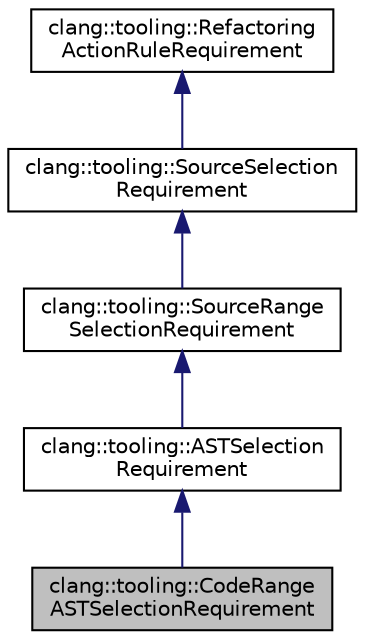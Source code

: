 digraph "clang::tooling::CodeRangeASTSelectionRequirement"
{
 // LATEX_PDF_SIZE
  bgcolor="transparent";
  edge [fontname="Helvetica",fontsize="10",labelfontname="Helvetica",labelfontsize="10"];
  node [fontname="Helvetica",fontsize="10",shape=record];
  Node1 [label="clang::tooling::CodeRange\lASTSelectionRequirement",height=0.2,width=0.4,color="black", fillcolor="grey75", style="filled", fontcolor="black",tooltip="A selection requirement that is satisfied when the selection range overlaps with a number of neighbou..."];
  Node2 -> Node1 [dir="back",color="midnightblue",fontsize="10",style="solid",fontname="Helvetica"];
  Node2 [label="clang::tooling::ASTSelection\lRequirement",height=0.2,width=0.4,color="black",URL="$classclang_1_1tooling_1_1ASTSelectionRequirement.html",tooltip="An AST selection requirement is satisfied when any portion of the AST overlaps with the selection ran..."];
  Node3 -> Node2 [dir="back",color="midnightblue",fontsize="10",style="solid",fontname="Helvetica"];
  Node3 [label="clang::tooling::SourceRange\lSelectionRequirement",height=0.2,width=0.4,color="black",URL="$classclang_1_1tooling_1_1SourceRangeSelectionRequirement.html",tooltip="A selection requirement that is satisfied when any portion of the source text is selected."];
  Node4 -> Node3 [dir="back",color="midnightblue",fontsize="10",style="solid",fontname="Helvetica"];
  Node4 [label="clang::tooling::SourceSelection\lRequirement",height=0.2,width=0.4,color="black",URL="$classclang_1_1tooling_1_1SourceSelectionRequirement.html",tooltip="A base class for any requirement that expects some part of the source to be selected in an editor (or..."];
  Node5 -> Node4 [dir="back",color="midnightblue",fontsize="10",style="solid",fontname="Helvetica"];
  Node5 [label="clang::tooling::Refactoring\lActionRuleRequirement",height=0.2,width=0.4,color="black",URL="$classclang_1_1tooling_1_1RefactoringActionRuleRequirement.html",tooltip="A refactoring action rule requirement determines when a refactoring action rule can be invoked."];
}
